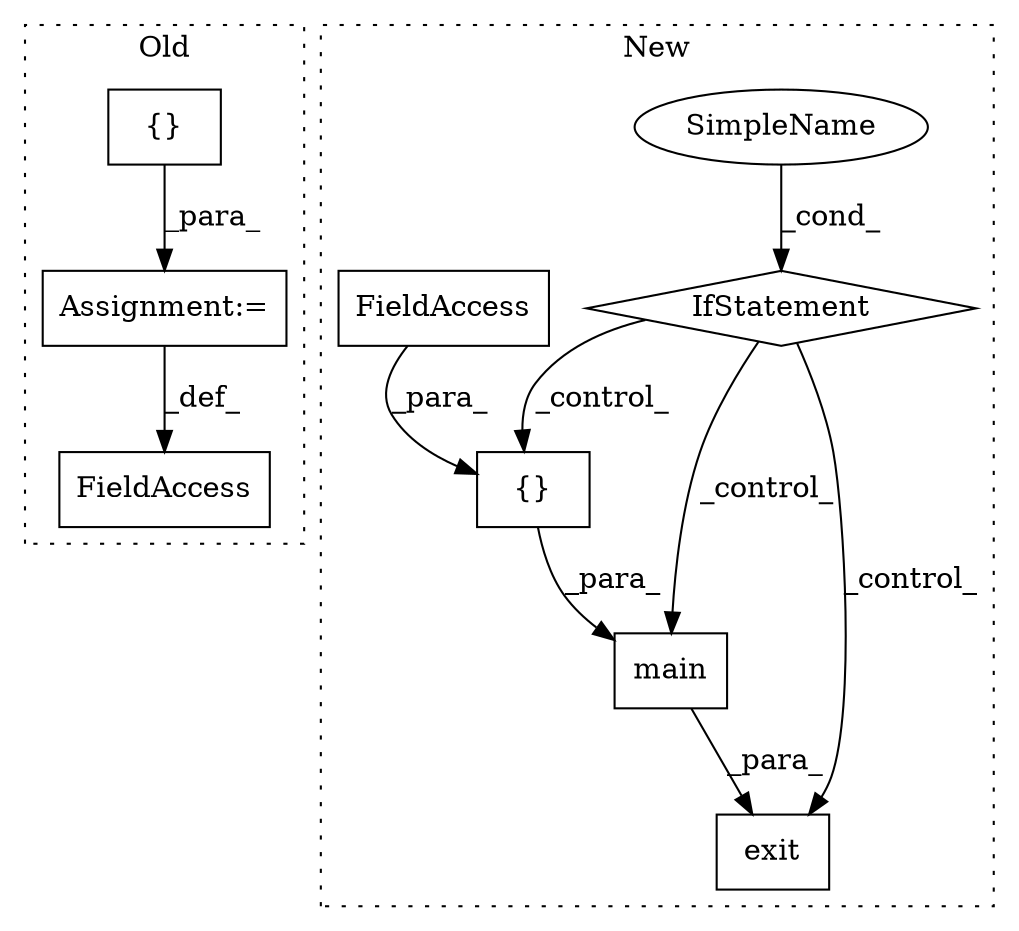 digraph G {
subgraph cluster0 {
1 [label="{}" a="4" s="1571,1581" l="1,1" shape="box"];
5 [label="Assignment:=" a="7" s="1541" l="1" shape="box"];
6 [label="FieldAccess" a="22" s="1533" l="8" shape="box"];
label = "Old";
style="dotted";
}
subgraph cluster1 {
2 [label="exit" a="32" s="2458,2503" l="5,1" shape="box"];
3 [label="IfStatement" a="25" s="2418,2444" l="4,2" shape="diamond"];
4 [label="SimpleName" a="42" s="" l="" shape="ellipse"];
7 [label="main" a="32" s="2470,2502" l="5,1" shape="box"];
8 [label="{}" a="4" s="2487,2501" l="1,1" shape="box"];
9 [label="FieldAccess" a="22" s="2493" l="8" shape="box"];
label = "New";
style="dotted";
}
1 -> 5 [label="_para_"];
3 -> 8 [label="_control_"];
3 -> 7 [label="_control_"];
3 -> 2 [label="_control_"];
4 -> 3 [label="_cond_"];
5 -> 6 [label="_def_"];
7 -> 2 [label="_para_"];
8 -> 7 [label="_para_"];
9 -> 8 [label="_para_"];
}